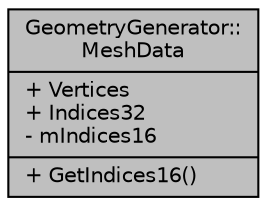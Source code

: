 digraph "GeometryGenerator::MeshData"
{
 // LATEX_PDF_SIZE
  edge [fontname="Helvetica",fontsize="10",labelfontname="Helvetica",labelfontsize="10"];
  node [fontname="Helvetica",fontsize="10",shape=record];
  Node1 [label="{GeometryGenerator::\lMeshData\n|+ Vertices\l+ Indices32\l- mIndices16\l|+ GetIndices16()\l}",height=0.2,width=0.4,color="black", fillcolor="grey75", style="filled", fontcolor="black",tooltip="summary> Creates a box centered at the origin with the given dimensions, where each face has m rows a..."];
}
